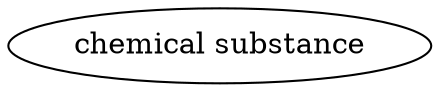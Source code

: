 digraph {
	graph [bb="0,0,202.78,36"];
	node [label="\N"];
	"chemical substance"	[height=0.5,
		label="chemical substance",
		pos="101.39,18",
		width=2.8164];
}
